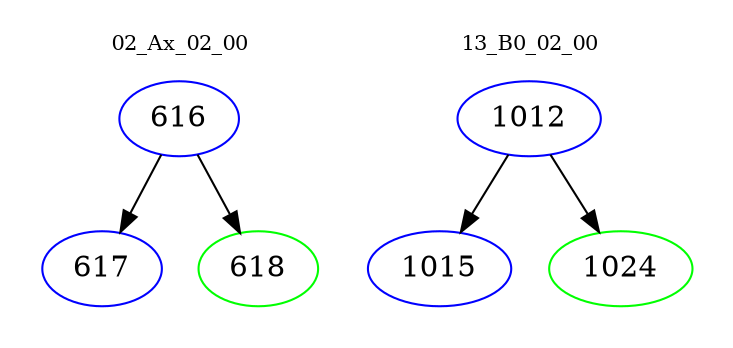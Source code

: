 digraph{
subgraph cluster_0 {
color = white
label = "02_Ax_02_00";
fontsize=10;
T0_616 [label="616", color="blue"]
T0_616 -> T0_617 [color="black"]
T0_617 [label="617", color="blue"]
T0_616 -> T0_618 [color="black"]
T0_618 [label="618", color="green"]
}
subgraph cluster_1 {
color = white
label = "13_B0_02_00";
fontsize=10;
T1_1012 [label="1012", color="blue"]
T1_1012 -> T1_1015 [color="black"]
T1_1015 [label="1015", color="blue"]
T1_1012 -> T1_1024 [color="black"]
T1_1024 [label="1024", color="green"]
}
}
